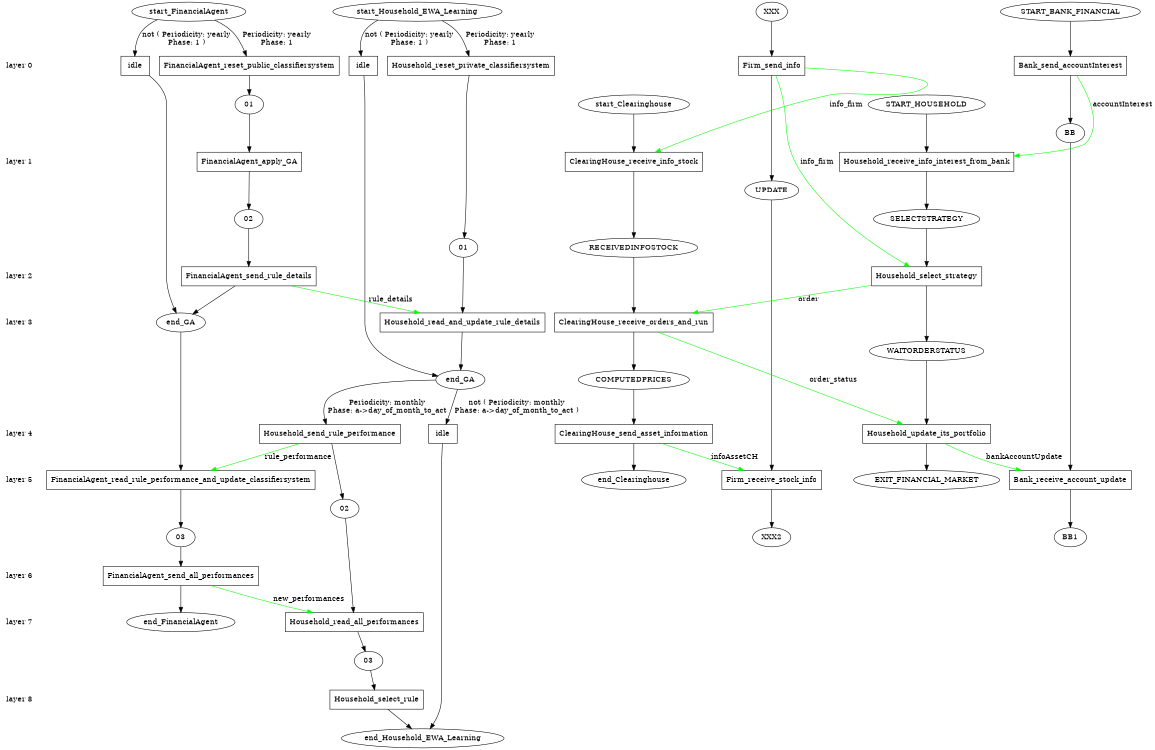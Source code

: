 digraph state_graph {
	rankdir=TB;
	size="8,5;"
	layer_0 [shape=plaintext, label="layer 0"];
	layer_1 [shape=plaintext, label="layer 1"];
	layer_0 -> layer_1 [style=invis];
	layer_2 [shape=plaintext, label="layer 2"];
	layer_1 -> layer_2 [style=invis];
	layer_3 [shape=plaintext, label="layer 3"];
	layer_2 -> layer_3 [style=invis];
	layer_4 [shape=plaintext, label="layer 4"];
	layer_3 -> layer_4 [style=invis];
	layer_5 [shape=plaintext, label="layer 5"];
	layer_4 -> layer_5 [style=invis];
	layer_6 [shape=plaintext, label="layer 6"];
	layer_5 -> layer_6 [style=invis];
	layer_7 [shape=plaintext, label="layer 7"];
	layer_6 -> layer_7 [style=invis];
	layer_8 [shape=plaintext, label="layer 8"];
	layer_7 -> layer_8 [style=invis];
	
	/* States */
	FinancialAgent_end_FinancialAgent [label = "end_FinancialAgent"]
	FinancialAgent_03 [label = "03"]
	FinancialAgent_02 [label = "02"]
	FinancialAgent_01 [label = "01"]
	FinancialAgent_end_GA [label = "end_GA"]
	FinancialAgent_start_FinancialAgent [label = "start_FinancialAgent"]
	Household_EXIT_FINANCIAL_MARKET [label = "EXIT_FINANCIAL_MARKET"]
	Household_WAITORDERSTATUS [label = "WAITORDERSTATUS"]
	Household_SELECTSTRATEGY [label = "SELECTSTRATEGY"]
	Household_START_HOUSEHOLD [label = "START_HOUSEHOLD"]
	Household_03 [label = "03"]
	Household_02 [label = "02"]
	Household_end_Household_EWA_Learning [label = "end_Household_EWA_Learning"]
	Household_01 [label = "01"]
	Household_end_GA [label = "end_GA"]
	Household_start_Household_EWA_Learning [label = "start_Household_EWA_Learning"]
	Clearinghouse_end_Clearinghouse [label = "end_Clearinghouse"]
	Clearinghouse_COMPUTEDPRICES [label = "COMPUTEDPRICES"]
	Clearinghouse_RECEIVEDINFOSTOCK [label = "RECEIVEDINFOSTOCK"]
	Clearinghouse_start_Clearinghouse [label = "start_Clearinghouse"]
	Bank_BB1 [label = "BB1"]
	Bank_BB [label = "BB"]
	Bank_START_BANK_FINANCIAL [label = "START_BANK_FINANCIAL"]
	Firm_XXX2 [label = "XXX2"]
	Firm_UPDATE [label = "UPDATE"]
	Firm_XXX [label = "XXX"]
	FinancialAgent_idle_start_FinancialAgent_end_GA [label = "idle", shape = rect]
	FinancialAgent_FinancialAgent_reset_public_classifiersystem_start_FinancialAgent_01 [label = "FinancialAgent_reset_public_classifiersystem", shape = rect]
	FinancialAgent_FinancialAgent_apply_GA_01_02 [label = "FinancialAgent_apply_GA", shape = rect]
	FinancialAgent_FinancialAgent_send_rule_details_02_end_GA [label = "FinancialAgent_send_rule_details", shape = rect]
	FinancialAgent_FinancialAgent_read_rule_performance_and_update_classifiersystem_end_GA_03 [label = "FinancialAgent_read_rule_performance_and_update_classifiersystem", shape = rect]
	FinancialAgent_FinancialAgent_send_all_performances_03_end_FinancialAgent [label = "FinancialAgent_send_all_performances", shape = rect]
	Household_idle_start_Household_EWA_Learning_end_GA [label = "idle", shape = rect]
	Household_Household_reset_private_classifiersystem_start_Household_EWA_Learning_01 [label = "Household_reset_private_classifiersystem", shape = rect]
	Household_Household_read_and_update_rule_details_01_end_GA [label = "Household_read_and_update_rule_details", shape = rect]
	Household_idle_end_GA_end_Household_EWA_Learning [label = "idle", shape = rect]
	Household_Household_send_rule_performance_end_GA_02 [label = "Household_send_rule_performance", shape = rect]
	Household_Household_read_all_performances_02_03 [label = "Household_read_all_performances", shape = rect]
	Household_Household_select_rule_03_end_Household_EWA_Learning [label = "Household_select_rule", shape = rect]
	Household_Household_receive_info_interest_from_bank_START_HOUSEHOLD_SELECTSTRATEGY [label = "Household_receive_info_interest_from_bank", shape = rect]
	Household_Household_select_strategy_SELECTSTRATEGY_WAITORDERSTATUS [label = "Household_select_strategy", shape = rect]
	Household_Household_update_its_portfolio_WAITORDERSTATUS_EXIT_FINANCIAL_MARKET [label = "Household_update_its_portfolio", shape = rect]
	Clearinghouse_ClearingHouse_receive_info_stock_start_Clearinghouse_RECEIVEDINFOSTOCK [label = "ClearingHouse_receive_info_stock", shape = rect]
	Clearinghouse_ClearingHouse_receive_orders_and_run_RECEIVEDINFOSTOCK_COMPUTEDPRICES [label = "ClearingHouse_receive_orders_and_run", shape = rect]
	Clearinghouse_ClearingHouse_send_asset_information_COMPUTEDPRICES_end_Clearinghouse [label = "ClearingHouse_send_asset_information", shape = rect]
	Bank_Bank_send_accountInterest_START_BANK_FINANCIAL_BB [label = "Bank_send_accountInterest", shape = rect]
	Bank_Bank_receive_account_update_BB_BB1 [label = "Bank_receive_account_update", shape = rect]
	Firm_Firm_send_info_XXX_UPDATE [label = "Firm_send_info", shape = rect]
	Firm_Firm_receive_stock_info_UPDATE_XXX2 [label = "Firm_receive_stock_info", shape = rect]
	
	/* Transitions */
	FinancialAgent_start_FinancialAgent -> FinancialAgent_idle_start_FinancialAgent_end_GA [ label = "not ( Periodicity: yearly\nPhase: 1 )"];
	FinancialAgent_idle_start_FinancialAgent_end_GA -> FinancialAgent_end_GA;
	FinancialAgent_start_FinancialAgent -> FinancialAgent_FinancialAgent_reset_public_classifiersystem_start_FinancialAgent_01 [ label = "Periodicity: yearly\nPhase: 1"];
	FinancialAgent_FinancialAgent_reset_public_classifiersystem_start_FinancialAgent_01 -> FinancialAgent_01;
	FinancialAgent_01 -> FinancialAgent_FinancialAgent_apply_GA_01_02;
	FinancialAgent_FinancialAgent_apply_GA_01_02 -> FinancialAgent_02;
	FinancialAgent_02 -> FinancialAgent_FinancialAgent_send_rule_details_02_end_GA;
	FinancialAgent_FinancialAgent_send_rule_details_02_end_GA -> FinancialAgent_end_GA;
	FinancialAgent_end_GA -> FinancialAgent_FinancialAgent_read_rule_performance_and_update_classifiersystem_end_GA_03;
	FinancialAgent_FinancialAgent_read_rule_performance_and_update_classifiersystem_end_GA_03 -> FinancialAgent_03;
	FinancialAgent_03 -> FinancialAgent_FinancialAgent_send_all_performances_03_end_FinancialAgent;
	FinancialAgent_FinancialAgent_send_all_performances_03_end_FinancialAgent -> FinancialAgent_end_FinancialAgent;
	Household_start_Household_EWA_Learning -> Household_idle_start_Household_EWA_Learning_end_GA [ label = "not ( Periodicity: yearly\nPhase: 1 )"];
	Household_idle_start_Household_EWA_Learning_end_GA -> Household_end_GA;
	Household_start_Household_EWA_Learning -> Household_Household_reset_private_classifiersystem_start_Household_EWA_Learning_01 [ label = "Periodicity: yearly\nPhase: 1"];
	Household_Household_reset_private_classifiersystem_start_Household_EWA_Learning_01 -> Household_01;
	Household_01 -> Household_Household_read_and_update_rule_details_01_end_GA;
	Household_Household_read_and_update_rule_details_01_end_GA -> Household_end_GA;
	Household_end_GA -> Household_idle_end_GA_end_Household_EWA_Learning [ label = "not ( Periodicity: monthly\nPhase: a->day_of_month_to_act )"];
	Household_idle_end_GA_end_Household_EWA_Learning -> Household_end_Household_EWA_Learning;
	Household_end_GA -> Household_Household_send_rule_performance_end_GA_02 [ label = "Periodicity: monthly\nPhase: a->day_of_month_to_act"];
	Household_Household_send_rule_performance_end_GA_02 -> Household_02;
	Household_02 -> Household_Household_read_all_performances_02_03;
	Household_Household_read_all_performances_02_03 -> Household_03;
	Household_03 -> Household_Household_select_rule_03_end_Household_EWA_Learning;
	Household_Household_select_rule_03_end_Household_EWA_Learning -> Household_end_Household_EWA_Learning;
	Household_START_HOUSEHOLD -> Household_Household_receive_info_interest_from_bank_START_HOUSEHOLD_SELECTSTRATEGY;
	Household_Household_receive_info_interest_from_bank_START_HOUSEHOLD_SELECTSTRATEGY -> Household_SELECTSTRATEGY;
	Household_SELECTSTRATEGY -> Household_Household_select_strategy_SELECTSTRATEGY_WAITORDERSTATUS;
	Household_Household_select_strategy_SELECTSTRATEGY_WAITORDERSTATUS -> Household_WAITORDERSTATUS;
	Household_WAITORDERSTATUS -> Household_Household_update_its_portfolio_WAITORDERSTATUS_EXIT_FINANCIAL_MARKET;
	Household_Household_update_its_portfolio_WAITORDERSTATUS_EXIT_FINANCIAL_MARKET -> Household_EXIT_FINANCIAL_MARKET;
	Clearinghouse_start_Clearinghouse -> Clearinghouse_ClearingHouse_receive_info_stock_start_Clearinghouse_RECEIVEDINFOSTOCK;
	Clearinghouse_ClearingHouse_receive_info_stock_start_Clearinghouse_RECEIVEDINFOSTOCK -> Clearinghouse_RECEIVEDINFOSTOCK;
	Clearinghouse_RECEIVEDINFOSTOCK -> Clearinghouse_ClearingHouse_receive_orders_and_run_RECEIVEDINFOSTOCK_COMPUTEDPRICES;
	Clearinghouse_ClearingHouse_receive_orders_and_run_RECEIVEDINFOSTOCK_COMPUTEDPRICES -> Clearinghouse_COMPUTEDPRICES;
	Clearinghouse_COMPUTEDPRICES -> Clearinghouse_ClearingHouse_send_asset_information_COMPUTEDPRICES_end_Clearinghouse;
	Clearinghouse_ClearingHouse_send_asset_information_COMPUTEDPRICES_end_Clearinghouse -> Clearinghouse_end_Clearinghouse;
	Bank_START_BANK_FINANCIAL -> Bank_Bank_send_accountInterest_START_BANK_FINANCIAL_BB;
	Bank_Bank_send_accountInterest_START_BANK_FINANCIAL_BB -> Bank_BB;
	Bank_BB -> Bank_Bank_receive_account_update_BB_BB1;
	Bank_Bank_receive_account_update_BB_BB1 -> Bank_BB1;
	Firm_XXX -> Firm_Firm_send_info_XXX_UPDATE;
	Firm_Firm_send_info_XXX_UPDATE -> Firm_UPDATE;
	Firm_UPDATE -> Firm_Firm_receive_stock_info_UPDATE_XXX2;
	Firm_Firm_receive_stock_info_UPDATE_XXX2 -> Firm_XXX2;
	
	/* Communications */
	Clearinghouse_ClearingHouse_send_asset_information_COMPUTEDPRICES_end_Clearinghouse -> Firm_Firm_receive_stock_info_UPDATE_XXX2 [ label = "infoAssetCH" color="#00ff00" constraint=false];
	Household_Household_update_its_portfolio_WAITORDERSTATUS_EXIT_FINANCIAL_MARKET -> Bank_Bank_receive_account_update_BB_BB1 [ label = "bankAccountUpdate" color="#00ff00" constraint=false];
	Household_Household_select_strategy_SELECTSTRATEGY_WAITORDERSTATUS -> Clearinghouse_ClearingHouse_receive_orders_and_run_RECEIVEDINFOSTOCK_COMPUTEDPRICES [ label = "order" color="#00ff00" constraint=false];
	Firm_Firm_send_info_XXX_UPDATE -> Clearinghouse_ClearingHouse_receive_info_stock_start_Clearinghouse_RECEIVEDINFOSTOCK [ label = "info_firm" color="#00ff00" constraint=false];
	Clearinghouse_ClearingHouse_receive_orders_and_run_RECEIVEDINFOSTOCK_COMPUTEDPRICES -> Household_Household_update_its_portfolio_WAITORDERSTATUS_EXIT_FINANCIAL_MARKET [ label = "order_status" color="#00ff00" constraint=false];
	Firm_Firm_send_info_XXX_UPDATE -> Household_Household_select_strategy_SELECTSTRATEGY_WAITORDERSTATUS [ label = "info_firm" color="#00ff00" constraint=false];
	Bank_Bank_send_accountInterest_START_BANK_FINANCIAL_BB -> Household_Household_receive_info_interest_from_bank_START_HOUSEHOLD_SELECTSTRATEGY [ label = "accountInterest" color="#00ff00" constraint=false];
	FinancialAgent_FinancialAgent_send_all_performances_03_end_FinancialAgent -> Household_Household_read_all_performances_02_03 [ label = "new_performances" color="#00ff00" constraint=false];
	FinancialAgent_FinancialAgent_send_rule_details_02_end_GA -> Household_Household_read_and_update_rule_details_01_end_GA [ label = "rule_details" color="#00ff00" constraint=false];
	Household_Household_send_rule_performance_end_GA_02 -> FinancialAgent_FinancialAgent_read_rule_performance_and_update_classifiersystem_end_GA_03 [ label = "rule_performance" color="#00ff00" constraint=false];
	{ rank=same; layer_0;  FinancialAgent_idle_start_FinancialAgent_end_GA;  FinancialAgent_FinancialAgent_reset_public_classifiersystem_start_FinancialAgent_01;  Household_idle_start_Household_EWA_Learning_end_GA;  Household_Household_reset_private_classifiersystem_start_Household_EWA_Learning_01;  Bank_Bank_send_accountInterest_START_BANK_FINANCIAL_BB;  Firm_Firm_send_info_XXX_UPDATE; }
	{ rank=same; layer_1;  FinancialAgent_FinancialAgent_apply_GA_01_02;  Household_Household_receive_info_interest_from_bank_START_HOUSEHOLD_SELECTSTRATEGY;  Clearinghouse_ClearingHouse_receive_info_stock_start_Clearinghouse_RECEIVEDINFOSTOCK; }
	{ rank=same; layer_2;  FinancialAgent_FinancialAgent_send_rule_details_02_end_GA;  Household_Household_select_strategy_SELECTSTRATEGY_WAITORDERSTATUS; }
	{ rank=same; layer_3;  Household_Household_read_and_update_rule_details_01_end_GA;  Clearinghouse_ClearingHouse_receive_orders_and_run_RECEIVEDINFOSTOCK_COMPUTEDPRICES; }
	{ rank=same; layer_4;  Household_idle_end_GA_end_Household_EWA_Learning;  Household_Household_send_rule_performance_end_GA_02;  Household_Household_update_its_portfolio_WAITORDERSTATUS_EXIT_FINANCIAL_MARKET;  Clearinghouse_ClearingHouse_send_asset_information_COMPUTEDPRICES_end_Clearinghouse; }
	{ rank=same; layer_5;  FinancialAgent_FinancialAgent_read_rule_performance_and_update_classifiersystem_end_GA_03;  Bank_Bank_receive_account_update_BB_BB1;  Firm_Firm_receive_stock_info_UPDATE_XXX2; }
	{ rank=same; layer_6;  FinancialAgent_FinancialAgent_send_all_performances_03_end_FinancialAgent; }
	{ rank=same; layer_7;  Household_Household_read_all_performances_02_03; }
	{ rank=same; layer_8;  Household_Household_select_rule_03_end_Household_EWA_Learning; }
}
